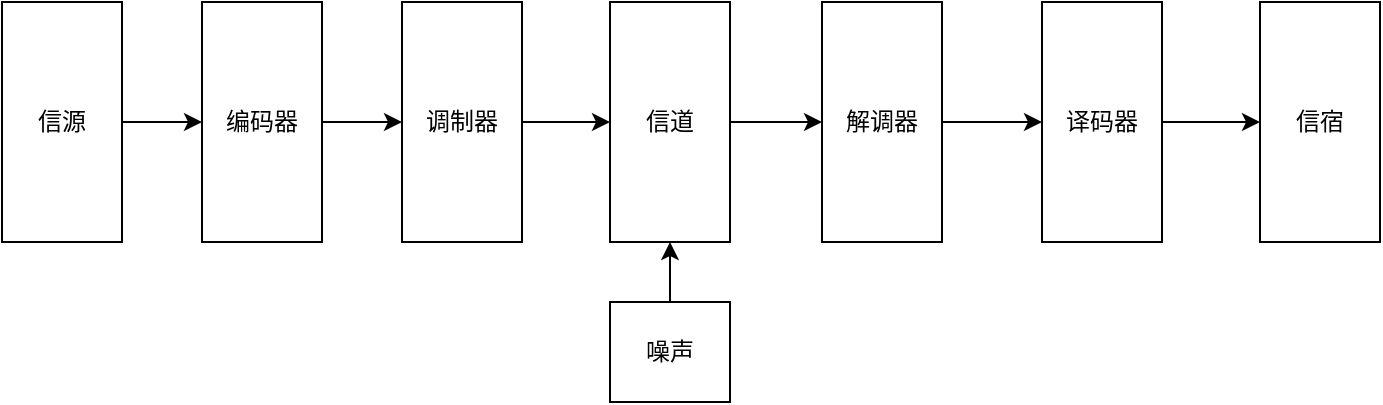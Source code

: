 <mxfile version="20.6.0" type="github" pages="3">
  <diagram id="JUidYBW1GJWZsKxiZpDq" name="第 1 页">
    <mxGraphModel dx="996" dy="640" grid="1" gridSize="10" guides="1" tooltips="1" connect="1" arrows="1" fold="1" page="1" pageScale="1" pageWidth="827" pageHeight="1169" math="0" shadow="0">
      <root>
        <mxCell id="0" />
        <mxCell id="1" parent="0" />
        <mxCell id="aI58uv4aWLs2A05BeFcX-9" value="" style="edgeStyle=orthogonalEdgeStyle;rounded=0;orthogonalLoop=1;jettySize=auto;html=1;" edge="1" parent="1" source="aI58uv4aWLs2A05BeFcX-1" target="aI58uv4aWLs2A05BeFcX-2">
          <mxGeometry relative="1" as="geometry" />
        </mxCell>
        <mxCell id="aI58uv4aWLs2A05BeFcX-1" value="信源" style="rounded=0;whiteSpace=wrap;html=1;" vertex="1" parent="1">
          <mxGeometry x="50" y="190" width="60" height="120" as="geometry" />
        </mxCell>
        <mxCell id="aI58uv4aWLs2A05BeFcX-10" value="" style="edgeStyle=orthogonalEdgeStyle;rounded=0;orthogonalLoop=1;jettySize=auto;html=1;" edge="1" parent="1" source="aI58uv4aWLs2A05BeFcX-2" target="aI58uv4aWLs2A05BeFcX-4">
          <mxGeometry relative="1" as="geometry" />
        </mxCell>
        <mxCell id="aI58uv4aWLs2A05BeFcX-2" value="编码器" style="rounded=0;whiteSpace=wrap;html=1;" vertex="1" parent="1">
          <mxGeometry x="150" y="190" width="60" height="120" as="geometry" />
        </mxCell>
        <mxCell id="aI58uv4aWLs2A05BeFcX-13" value="" style="edgeStyle=orthogonalEdgeStyle;rounded=0;orthogonalLoop=1;jettySize=auto;html=1;" edge="1" parent="1" source="aI58uv4aWLs2A05BeFcX-3" target="aI58uv4aWLs2A05BeFcX-6">
          <mxGeometry relative="1" as="geometry" />
        </mxCell>
        <mxCell id="aI58uv4aWLs2A05BeFcX-3" value="解调器" style="rounded=0;whiteSpace=wrap;html=1;" vertex="1" parent="1">
          <mxGeometry x="460" y="190" width="60" height="120" as="geometry" />
        </mxCell>
        <mxCell id="aI58uv4aWLs2A05BeFcX-11" value="" style="edgeStyle=orthogonalEdgeStyle;rounded=0;orthogonalLoop=1;jettySize=auto;html=1;" edge="1" parent="1" source="aI58uv4aWLs2A05BeFcX-4" target="aI58uv4aWLs2A05BeFcX-5">
          <mxGeometry relative="1" as="geometry" />
        </mxCell>
        <mxCell id="aI58uv4aWLs2A05BeFcX-4" value="调制器" style="rounded=0;whiteSpace=wrap;html=1;" vertex="1" parent="1">
          <mxGeometry x="250" y="190" width="60" height="120" as="geometry" />
        </mxCell>
        <mxCell id="aI58uv4aWLs2A05BeFcX-12" value="" style="edgeStyle=orthogonalEdgeStyle;rounded=0;orthogonalLoop=1;jettySize=auto;html=1;" edge="1" parent="1" source="aI58uv4aWLs2A05BeFcX-5" target="aI58uv4aWLs2A05BeFcX-3">
          <mxGeometry relative="1" as="geometry" />
        </mxCell>
        <mxCell id="aI58uv4aWLs2A05BeFcX-5" value="信道" style="rounded=0;whiteSpace=wrap;html=1;" vertex="1" parent="1">
          <mxGeometry x="354" y="190" width="60" height="120" as="geometry" />
        </mxCell>
        <mxCell id="aI58uv4aWLs2A05BeFcX-16" value="" style="edgeStyle=orthogonalEdgeStyle;rounded=0;orthogonalLoop=1;jettySize=auto;html=1;" edge="1" parent="1" source="aI58uv4aWLs2A05BeFcX-6" target="aI58uv4aWLs2A05BeFcX-8">
          <mxGeometry relative="1" as="geometry" />
        </mxCell>
        <mxCell id="aI58uv4aWLs2A05BeFcX-6" value="译码器" style="rounded=0;whiteSpace=wrap;html=1;" vertex="1" parent="1">
          <mxGeometry x="570" y="190" width="60" height="120" as="geometry" />
        </mxCell>
        <mxCell id="aI58uv4aWLs2A05BeFcX-15" value="" style="edgeStyle=orthogonalEdgeStyle;rounded=0;orthogonalLoop=1;jettySize=auto;html=1;" edge="1" parent="1" source="aI58uv4aWLs2A05BeFcX-7" target="aI58uv4aWLs2A05BeFcX-5">
          <mxGeometry relative="1" as="geometry" />
        </mxCell>
        <mxCell id="aI58uv4aWLs2A05BeFcX-7" value="噪声" style="rounded=0;whiteSpace=wrap;html=1;" vertex="1" parent="1">
          <mxGeometry x="354" y="340" width="60" height="50" as="geometry" />
        </mxCell>
        <mxCell id="aI58uv4aWLs2A05BeFcX-8" value="信宿" style="rounded=0;whiteSpace=wrap;html=1;" vertex="1" parent="1">
          <mxGeometry x="679" y="190" width="60" height="120" as="geometry" />
        </mxCell>
      </root>
    </mxGraphModel>
  </diagram>
  <diagram id="n-5jh5liyN02yLnXecr6" name="第 2 页">
    <mxGraphModel dx="996" dy="640" grid="1" gridSize="10" guides="1" tooltips="1" connect="1" arrows="1" fold="1" page="1" pageScale="1" pageWidth="827" pageHeight="1169" math="0" shadow="0">
      <root>
        <mxCell id="0" />
        <mxCell id="1" parent="0" />
        <mxCell id="jBzcunzqPuZhBJbaHfQc-12" value="" style="edgeStyle=orthogonalEdgeStyle;rounded=0;orthogonalLoop=1;jettySize=auto;html=1;" edge="1" parent="1" source="jBzcunzqPuZhBJbaHfQc-1" target="jBzcunzqPuZhBJbaHfQc-3">
          <mxGeometry relative="1" as="geometry" />
        </mxCell>
        <mxCell id="jBzcunzqPuZhBJbaHfQc-1" value="信源" style="rounded=0;whiteSpace=wrap;html=1;" vertex="1" parent="1">
          <mxGeometry x="80" y="390" width="100" height="50" as="geometry" />
        </mxCell>
        <mxCell id="jBzcunzqPuZhBJbaHfQc-19" value="" style="edgeStyle=orthogonalEdgeStyle;rounded=0;orthogonalLoop=1;jettySize=auto;html=1;" edge="1" parent="1" source="jBzcunzqPuZhBJbaHfQc-2" target="jBzcunzqPuZhBJbaHfQc-8">
          <mxGeometry relative="1" as="geometry" />
        </mxCell>
        <mxCell id="jBzcunzqPuZhBJbaHfQc-2" value="信道" style="rounded=0;whiteSpace=wrap;html=1;" vertex="1" parent="1">
          <mxGeometry x="600" y="480" width="100" height="50" as="geometry" />
        </mxCell>
        <mxCell id="jBzcunzqPuZhBJbaHfQc-13" value="" style="edgeStyle=orthogonalEdgeStyle;rounded=0;orthogonalLoop=1;jettySize=auto;html=1;" edge="1" parent="1" source="jBzcunzqPuZhBJbaHfQc-3" target="jBzcunzqPuZhBJbaHfQc-5">
          <mxGeometry relative="1" as="geometry" />
        </mxCell>
        <mxCell id="jBzcunzqPuZhBJbaHfQc-3" value="编码" style="rounded=0;whiteSpace=wrap;html=1;" vertex="1" parent="1">
          <mxGeometry x="210" y="390" width="100" height="50" as="geometry" />
        </mxCell>
        <mxCell id="jBzcunzqPuZhBJbaHfQc-17" value="" style="edgeStyle=orthogonalEdgeStyle;rounded=0;orthogonalLoop=1;jettySize=auto;html=1;" edge="1" parent="1" source="jBzcunzqPuZhBJbaHfQc-4" target="jBzcunzqPuZhBJbaHfQc-2">
          <mxGeometry relative="1" as="geometry" />
        </mxCell>
        <mxCell id="jBzcunzqPuZhBJbaHfQc-4" value="放大" style="rounded=0;whiteSpace=wrap;html=1;" vertex="1" parent="1">
          <mxGeometry x="600" y="390" width="100" height="50" as="geometry" />
        </mxCell>
        <mxCell id="jBzcunzqPuZhBJbaHfQc-14" value="" style="edgeStyle=orthogonalEdgeStyle;rounded=0;orthogonalLoop=1;jettySize=auto;html=1;" edge="1" parent="1" source="jBzcunzqPuZhBJbaHfQc-5" target="jBzcunzqPuZhBJbaHfQc-6">
          <mxGeometry relative="1" as="geometry" />
        </mxCell>
        <mxCell id="jBzcunzqPuZhBJbaHfQc-5" value="扩频调制" style="rounded=0;whiteSpace=wrap;html=1;" vertex="1" parent="1">
          <mxGeometry x="340" y="390" width="100" height="50" as="geometry" />
        </mxCell>
        <mxCell id="jBzcunzqPuZhBJbaHfQc-15" value="" style="edgeStyle=orthogonalEdgeStyle;rounded=0;orthogonalLoop=1;jettySize=auto;html=1;" edge="1" parent="1" source="jBzcunzqPuZhBJbaHfQc-6" target="jBzcunzqPuZhBJbaHfQc-4">
          <mxGeometry relative="1" as="geometry" />
        </mxCell>
        <mxCell id="jBzcunzqPuZhBJbaHfQc-6" value="上变频" style="rounded=0;whiteSpace=wrap;html=1;" vertex="1" parent="1">
          <mxGeometry x="470" y="390" width="100" height="50" as="geometry" />
        </mxCell>
        <mxCell id="jBzcunzqPuZhBJbaHfQc-20" value="" style="edgeStyle=orthogonalEdgeStyle;rounded=0;orthogonalLoop=1;jettySize=auto;html=1;" edge="1" parent="1" source="jBzcunzqPuZhBJbaHfQc-7" target="jBzcunzqPuZhBJbaHfQc-2">
          <mxGeometry relative="1" as="geometry" />
        </mxCell>
        <mxCell id="jBzcunzqPuZhBJbaHfQc-7" value="噪声" style="rounded=0;whiteSpace=wrap;html=1;" vertex="1" parent="1">
          <mxGeometry x="740" y="480" width="50" height="50" as="geometry" />
        </mxCell>
        <mxCell id="jBzcunzqPuZhBJbaHfQc-21" value="" style="edgeStyle=orthogonalEdgeStyle;rounded=0;orthogonalLoop=1;jettySize=auto;html=1;" edge="1" parent="1" source="jBzcunzqPuZhBJbaHfQc-8" target="jBzcunzqPuZhBJbaHfQc-10">
          <mxGeometry relative="1" as="geometry" />
        </mxCell>
        <mxCell id="jBzcunzqPuZhBJbaHfQc-8" value="下变频" style="rounded=0;whiteSpace=wrap;html=1;" vertex="1" parent="1">
          <mxGeometry x="600" y="570" width="100" height="50" as="geometry" />
        </mxCell>
        <mxCell id="jBzcunzqPuZhBJbaHfQc-23" value="" style="edgeStyle=orthogonalEdgeStyle;rounded=0;orthogonalLoop=1;jettySize=auto;html=1;" edge="1" parent="1" source="jBzcunzqPuZhBJbaHfQc-9" target="jBzcunzqPuZhBJbaHfQc-11">
          <mxGeometry relative="1" as="geometry" />
        </mxCell>
        <mxCell id="jBzcunzqPuZhBJbaHfQc-9" value="译码" style="rounded=0;whiteSpace=wrap;html=1;" vertex="1" parent="1">
          <mxGeometry x="340" y="570" width="100" height="50" as="geometry" />
        </mxCell>
        <mxCell id="jBzcunzqPuZhBJbaHfQc-22" value="" style="edgeStyle=orthogonalEdgeStyle;rounded=0;orthogonalLoop=1;jettySize=auto;html=1;" edge="1" parent="1" source="jBzcunzqPuZhBJbaHfQc-10" target="jBzcunzqPuZhBJbaHfQc-9">
          <mxGeometry relative="1" as="geometry" />
        </mxCell>
        <mxCell id="jBzcunzqPuZhBJbaHfQc-10" value="解括解调" style="rounded=0;whiteSpace=wrap;html=1;" vertex="1" parent="1">
          <mxGeometry x="470" y="570" width="100" height="50" as="geometry" />
        </mxCell>
        <mxCell id="jBzcunzqPuZhBJbaHfQc-11" value="信宿" style="rounded=0;whiteSpace=wrap;html=1;" vertex="1" parent="1">
          <mxGeometry x="210" y="570" width="100" height="50" as="geometry" />
        </mxCell>
        <mxCell id="jBzcunzqPuZhBJbaHfQc-25" value="" style="edgeStyle=orthogonalEdgeStyle;rounded=0;orthogonalLoop=1;jettySize=auto;html=1;" edge="1" parent="1" source="jBzcunzqPuZhBJbaHfQc-24" target="jBzcunzqPuZhBJbaHfQc-5">
          <mxGeometry relative="1" as="geometry" />
        </mxCell>
        <mxCell id="jBzcunzqPuZhBJbaHfQc-26" style="edgeStyle=orthogonalEdgeStyle;rounded=0;orthogonalLoop=1;jettySize=auto;html=1;entryX=0.433;entryY=-0.053;entryDx=0;entryDy=0;entryPerimeter=0;" edge="1" parent="1" source="jBzcunzqPuZhBJbaHfQc-24" target="jBzcunzqPuZhBJbaHfQc-10">
          <mxGeometry relative="1" as="geometry" />
        </mxCell>
        <mxCell id="jBzcunzqPuZhBJbaHfQc-24" value="码发生器" style="rounded=0;whiteSpace=wrap;html=1;" vertex="1" parent="1">
          <mxGeometry x="370" y="485" width="120" height="40" as="geometry" />
        </mxCell>
      </root>
    </mxGraphModel>
  </diagram>
  <diagram id="dNqU60fY0eHauNR_faiF" name="第 3 页">
    <mxGraphModel dx="996" dy="640" grid="1" gridSize="10" guides="1" tooltips="1" connect="1" arrows="1" fold="1" page="1" pageScale="1" pageWidth="827" pageHeight="1169" math="0" shadow="0">
      <root>
        <mxCell id="0" />
        <mxCell id="1" parent="0" />
        <mxCell id="JVBkCC8Jjox7wk_21BTD-10" value="" style="edgeStyle=orthogonalEdgeStyle;rounded=0;orthogonalLoop=1;jettySize=auto;html=1;" edge="1" parent="1" source="JVBkCC8Jjox7wk_21BTD-1" target="JVBkCC8Jjox7wk_21BTD-3">
          <mxGeometry relative="1" as="geometry" />
        </mxCell>
        <mxCell id="JVBkCC8Jjox7wk_21BTD-1" value="信源编码" style="rounded=0;whiteSpace=wrap;html=1;" vertex="1" parent="1">
          <mxGeometry x="160" y="180" width="100" height="50" as="geometry" />
        </mxCell>
        <mxCell id="JVBkCC8Jjox7wk_21BTD-15" value="" style="edgeStyle=orthogonalEdgeStyle;rounded=0;orthogonalLoop=1;jettySize=auto;html=1;" edge="1" parent="1" source="JVBkCC8Jjox7wk_21BTD-2" target="JVBkCC8Jjox7wk_21BTD-7">
          <mxGeometry relative="1" as="geometry" />
        </mxCell>
        <mxCell id="JVBkCC8Jjox7wk_21BTD-2" value="码偏移消除" style="rounded=0;whiteSpace=wrap;html=1;" vertex="1" parent="1">
          <mxGeometry x="320" y="360" width="100" height="50" as="geometry" />
        </mxCell>
        <mxCell id="JVBkCC8Jjox7wk_21BTD-11" value="" style="edgeStyle=orthogonalEdgeStyle;rounded=0;orthogonalLoop=1;jettySize=auto;html=1;" edge="1" parent="1" source="JVBkCC8Jjox7wk_21BTD-3" target="JVBkCC8Jjox7wk_21BTD-4">
          <mxGeometry relative="1" as="geometry" />
        </mxCell>
        <mxCell id="JVBkCC8Jjox7wk_21BTD-3" value="码偏移" style="rounded=0;whiteSpace=wrap;html=1;" vertex="1" parent="1">
          <mxGeometry x="314" y="180" width="100" height="50" as="geometry" />
        </mxCell>
        <mxCell id="JVBkCC8Jjox7wk_21BTD-12" value="" style="edgeStyle=orthogonalEdgeStyle;rounded=0;orthogonalLoop=1;jettySize=auto;html=1;" edge="1" parent="1" source="JVBkCC8Jjox7wk_21BTD-4" target="JVBkCC8Jjox7wk_21BTD-5">
          <mxGeometry relative="1" as="geometry" />
        </mxCell>
        <mxCell id="JVBkCC8Jjox7wk_21BTD-4" value="信号调制" style="rounded=0;whiteSpace=wrap;html=1;" vertex="1" parent="1">
          <mxGeometry x="470" y="180" width="100" height="50" as="geometry" />
        </mxCell>
        <mxCell id="JVBkCC8Jjox7wk_21BTD-13" value="" style="edgeStyle=orthogonalEdgeStyle;rounded=0;orthogonalLoop=1;jettySize=auto;html=1;" edge="1" parent="1" source="JVBkCC8Jjox7wk_21BTD-5" target="JVBkCC8Jjox7wk_21BTD-6">
          <mxGeometry relative="1" as="geometry" />
        </mxCell>
        <mxCell id="JVBkCC8Jjox7wk_21BTD-5" value="信号传输" style="rounded=0;whiteSpace=wrap;html=1;" vertex="1" parent="1">
          <mxGeometry x="470" y="270" width="100" height="50" as="geometry" />
        </mxCell>
        <mxCell id="JVBkCC8Jjox7wk_21BTD-14" value="" style="edgeStyle=orthogonalEdgeStyle;rounded=0;orthogonalLoop=1;jettySize=auto;html=1;" edge="1" parent="1" source="JVBkCC8Jjox7wk_21BTD-6" target="JVBkCC8Jjox7wk_21BTD-2">
          <mxGeometry relative="1" as="geometry" />
        </mxCell>
        <mxCell id="JVBkCC8Jjox7wk_21BTD-6" value="信号解调" style="rounded=0;whiteSpace=wrap;html=1;" vertex="1" parent="1">
          <mxGeometry x="470" y="360" width="100" height="50" as="geometry" />
        </mxCell>
        <mxCell id="JVBkCC8Jjox7wk_21BTD-7" value="解码" style="rounded=0;whiteSpace=wrap;html=1;" vertex="1" parent="1">
          <mxGeometry x="180" y="360" width="100" height="50" as="geometry" />
        </mxCell>
        <mxCell id="JVBkCC8Jjox7wk_21BTD-17" value="" style="edgeStyle=orthogonalEdgeStyle;rounded=0;orthogonalLoop=1;jettySize=auto;html=1;" edge="1" parent="1" source="JVBkCC8Jjox7wk_21BTD-9" target="JVBkCC8Jjox7wk_21BTD-5">
          <mxGeometry relative="1" as="geometry" />
        </mxCell>
        <mxCell id="JVBkCC8Jjox7wk_21BTD-9" value="噪声" style="rounded=0;whiteSpace=wrap;html=1;" vertex="1" parent="1">
          <mxGeometry x="600" y="270" width="60" height="50" as="geometry" />
        </mxCell>
      </root>
    </mxGraphModel>
  </diagram>
</mxfile>
